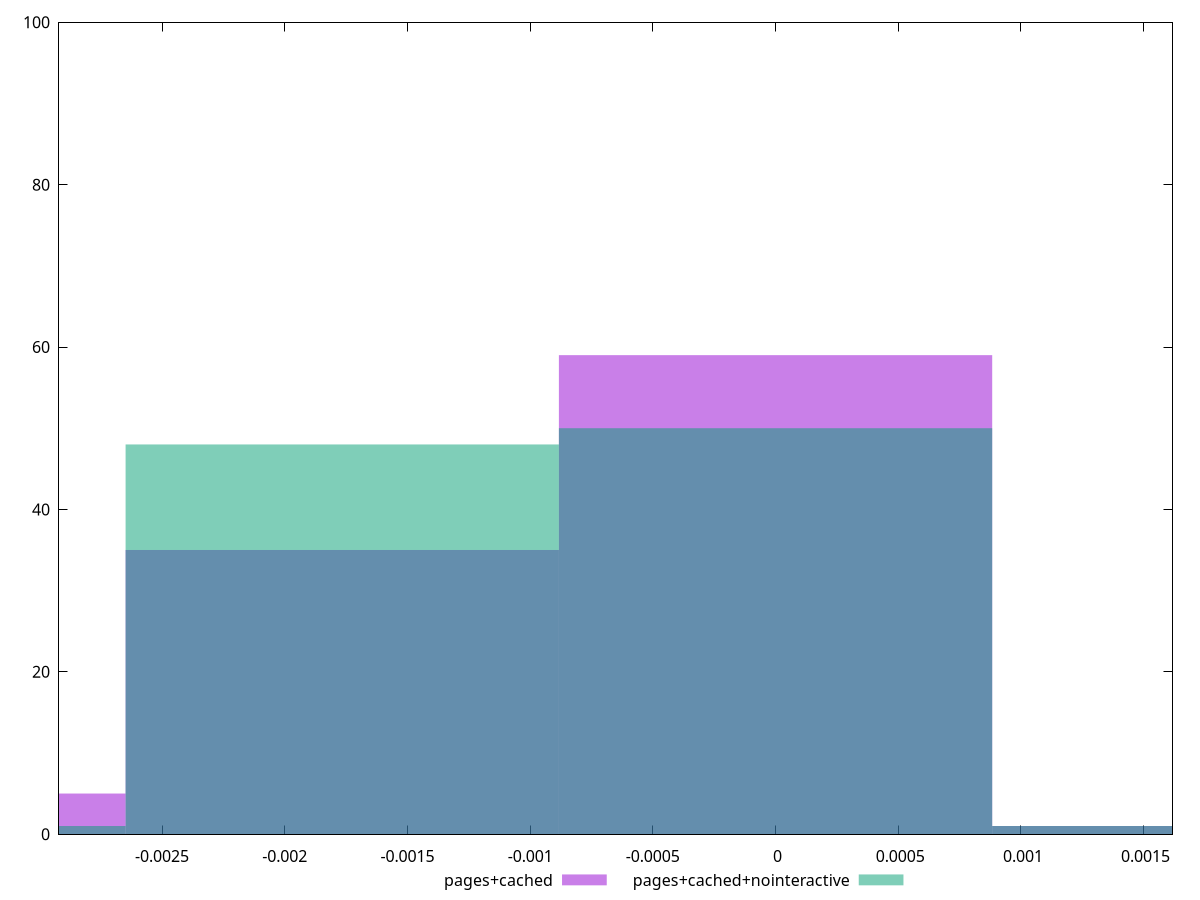 reset

$pagesCached <<EOF
0 59
-0.00176580922864575 35
-0.0035316184572915 5
0.00176580922864575 1
EOF

$pagesCachedNointeractive <<EOF
-0.00176580922864575 48
0 50
-0.0035316184572915 1
0.00176580922864575 1
EOF

set key outside below
set boxwidth 0.00176580922864575
set xrange [-0.002920053734437449:0.0016176667033985111]
set yrange [0:100]
set trange [0:100]
set style fill transparent solid 0.5 noborder
set terminal svg size 640, 500 enhanced background rgb 'white'
set output "report_00008_2021-01-22T20:58:29.167/meta/score-difference/comparison/histogram/2_vs_3.svg"

plot $pagesCached title "pages+cached" with boxes, \
     $pagesCachedNointeractive title "pages+cached+nointeractive" with boxes

reset

